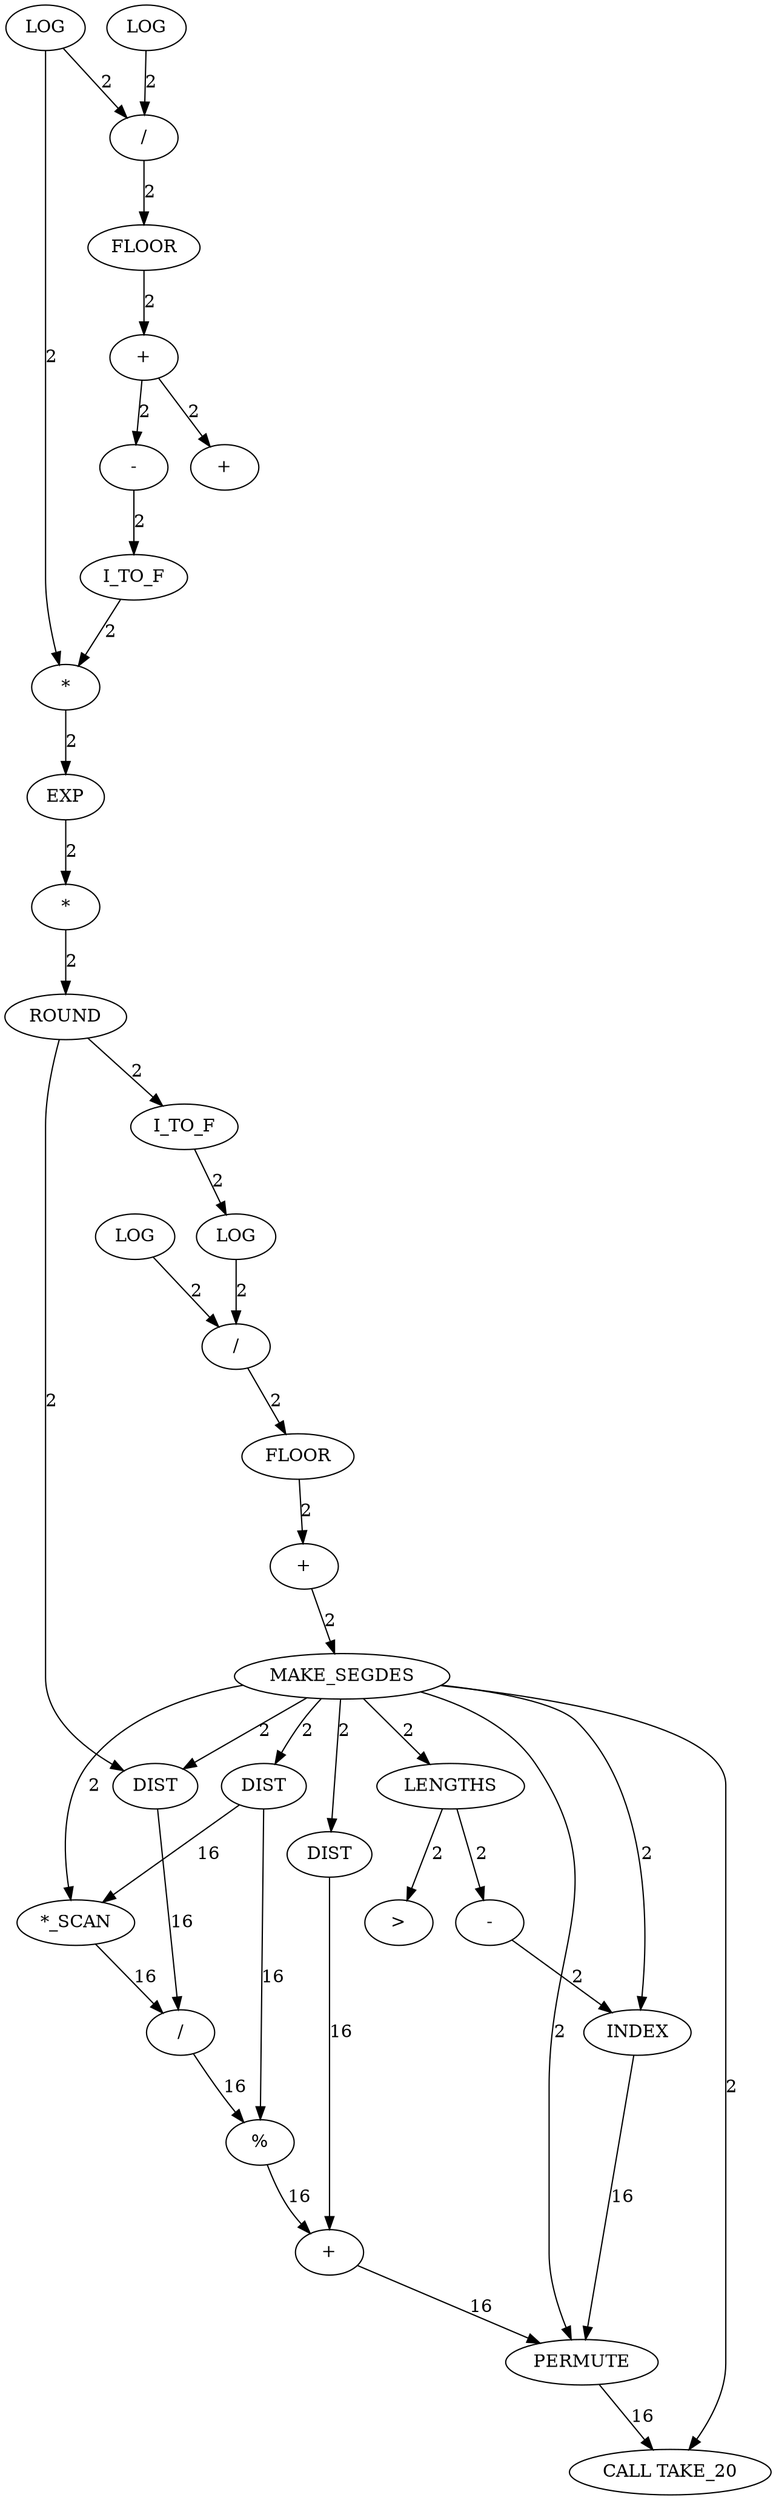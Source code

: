 digraph {
	is_B_INST_5289 [label="/" cost=44]
	is_B_INST_5330 [label=DIST cost=85]
	is_B_INST_5358 [label=LENGTHS cost=129]
	is_B_INST_5368 [label=INDEX cost=3095]
	is_B_INST_1169 [label=ROUND cost=816]
	is_B_INST_5316 [label=DIST cost=129]
	is_B_INST_5306 [label=FLOOR cost=2]
	is_B_INST_5323 [label=DIST cost=172]
	is_B_INST_5307 [label="+" cost=86]
	is_B_INST_5286 [label=LOG cost=44]
	is_B_INST_1168 [label="*" cost=44]
	is_B_INST_1181 [label="CALL TAKE_20" cost=0]
	is_B_INST_1163 [label="-" cost=87]
	is_B_INST_5284 [label=LOG cost=2408]
	is_B_INST_1178 [label="+" cost=0]
	is_B_INST_5360 [label="-" cost=2]
	is_B_INST_1174 [label="\>" cost=430]
	is_B_INST_5294 [label=EXP cost=30315]
	is_B_INST_5310 [label=MAKE_SEGDES cost=129]
	is_B_INST_5352 [label="+" cost=474]
	is_B_INST_5318 [label="*_SCAN" cost=602]
	is_B_INST_5349 [label="%" cost=560]
	is_B_INST_5338 [label="/" cost=559]
	is_B_INST_1164 [label=I_TO_F cost=129]
	is_B_INST_1159 [label="+" cost=86]
	is_B_INST_5376 [label=PERMUTE cost=645]
	is_B_INST_5293 [label="*" cost=44]
	is_B_INST_5300 [label=LOG cost=129]
	is_B_INST_5297 [label=I_TO_F cost=86]
	is_B_INST_5302 [label=LOG cost=44]
	is_B_INST_1158 [label=FLOOR cost=515]
	is_B_INST_5305 [label="/" cost=87]
	is_B_INST_5289 -> is_B_INST_1158 [label=2 cost=2]
	is_B_INST_5330 -> is_B_INST_5352 [label=16 cost=16]
	is_B_INST_5358 -> is_B_INST_5360 [label=2 cost=2]
	is_B_INST_5358 -> is_B_INST_1174 [label=2 cost=2]
	is_B_INST_5368 -> is_B_INST_5376 [label=16 cost=16]
	is_B_INST_1169 -> is_B_INST_5297 [label=2 cost=2]
	is_B_INST_1169 -> is_B_INST_5323 [label=2 cost=2]
	is_B_INST_5316 -> is_B_INST_5318 [label=16 cost=16]
	is_B_INST_5316 -> is_B_INST_5349 [label=16 cost=16]
	is_B_INST_5306 -> is_B_INST_5307 [label=2 cost=2]
	is_B_INST_5323 -> is_B_INST_5338 [label=16 cost=16]
	is_B_INST_5307 -> is_B_INST_5310 [label=2 cost=2]
	is_B_INST_5286 -> is_B_INST_5289 [label=2 cost=2]
	is_B_INST_5286 -> is_B_INST_5293 [label=2 cost=2]
	is_B_INST_1168 -> is_B_INST_1169 [label=2 cost=2]
	is_B_INST_1163 -> is_B_INST_1164 [label=2 cost=2]
	is_B_INST_5284 -> is_B_INST_5289 [label=2 cost=2]
	is_B_INST_5360 -> is_B_INST_5368 [label=2 cost=2]
	is_B_INST_5294 -> is_B_INST_1168 [label=2 cost=2]
	is_B_INST_5310 -> is_B_INST_5316 [label=2 cost=2]
	is_B_INST_5310 -> is_B_INST_5318 [label=2 cost=2]
	is_B_INST_5310 -> is_B_INST_5323 [label=2 cost=2]
	is_B_INST_5310 -> is_B_INST_5330 [label=2 cost=2]
	is_B_INST_5310 -> is_B_INST_5358 [label=2 cost=2]
	is_B_INST_5310 -> is_B_INST_5368 [label=2 cost=2]
	is_B_INST_5310 -> is_B_INST_5376 [label=2 cost=2]
	is_B_INST_5310 -> is_B_INST_1181 [label=2 cost=2]
	is_B_INST_5352 -> is_B_INST_5376 [label=16 cost=16]
	is_B_INST_5318 -> is_B_INST_5338 [label=16 cost=16]
	is_B_INST_5349 -> is_B_INST_5352 [label=16 cost=16]
	is_B_INST_5338 -> is_B_INST_5349 [label=16 cost=16]
	is_B_INST_1164 -> is_B_INST_5293 [label=2 cost=2]
	is_B_INST_1159 -> is_B_INST_1163 [label=2 cost=2]
	is_B_INST_1159 -> is_B_INST_1178 [label=2 cost=2]
	is_B_INST_5376 -> is_B_INST_1181 [label=16 cost=16]
	is_B_INST_5293 -> is_B_INST_5294 [label=2 cost=2]
	is_B_INST_5300 -> is_B_INST_5305 [label=2 cost=2]
	is_B_INST_5297 -> is_B_INST_5300 [label=2 cost=2]
	is_B_INST_5302 -> is_B_INST_5305 [label=2 cost=2]
	is_B_INST_1158 -> is_B_INST_1159 [label=2 cost=2]
	is_B_INST_5305 -> is_B_INST_5306 [label=2 cost=2]
}
